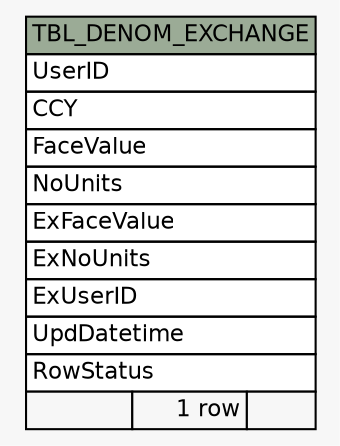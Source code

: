 // dot 2.38.0 on Windows 10 10.0
// SchemaSpy rev 590
digraph "TBL_DENOM_EXCHANGE" {
  graph [
    rankdir="RL"
    bgcolor="#f7f7f7"
    nodesep="0.18"
    ranksep="0.46"
    fontname="Helvetica"
    fontsize="11"
  ];
  node [
    fontname="Helvetica"
    fontsize="11"
    shape="plaintext"
  ];
  edge [
    arrowsize="0.8"
  ];
  "TBL_DENOM_EXCHANGE" [
    label=<
    <TABLE BORDER="0" CELLBORDER="1" CELLSPACING="0" BGCOLOR="#ffffff">
      <TR><TD COLSPAN="3" BGCOLOR="#9bab96" ALIGN="CENTER">TBL_DENOM_EXCHANGE</TD></TR>
      <TR><TD PORT="UserID" COLSPAN="3" ALIGN="LEFT">UserID</TD></TR>
      <TR><TD PORT="CCY" COLSPAN="3" ALIGN="LEFT">CCY</TD></TR>
      <TR><TD PORT="FaceValue" COLSPAN="3" ALIGN="LEFT">FaceValue</TD></TR>
      <TR><TD PORT="NoUnits" COLSPAN="3" ALIGN="LEFT">NoUnits</TD></TR>
      <TR><TD PORT="ExFaceValue" COLSPAN="3" ALIGN="LEFT">ExFaceValue</TD></TR>
      <TR><TD PORT="ExNoUnits" COLSPAN="3" ALIGN="LEFT">ExNoUnits</TD></TR>
      <TR><TD PORT="ExUserID" COLSPAN="3" ALIGN="LEFT">ExUserID</TD></TR>
      <TR><TD PORT="UpdDatetime" COLSPAN="3" ALIGN="LEFT">UpdDatetime</TD></TR>
      <TR><TD PORT="RowStatus" COLSPAN="3" ALIGN="LEFT">RowStatus</TD></TR>
      <TR><TD ALIGN="LEFT" BGCOLOR="#f7f7f7">  </TD><TD ALIGN="RIGHT" BGCOLOR="#f7f7f7">1 row</TD><TD ALIGN="RIGHT" BGCOLOR="#f7f7f7">  </TD></TR>
    </TABLE>>
    URL="tables/TBL_DENOM_EXCHANGE.html"
    tooltip="TBL_DENOM_EXCHANGE"
  ];
}
